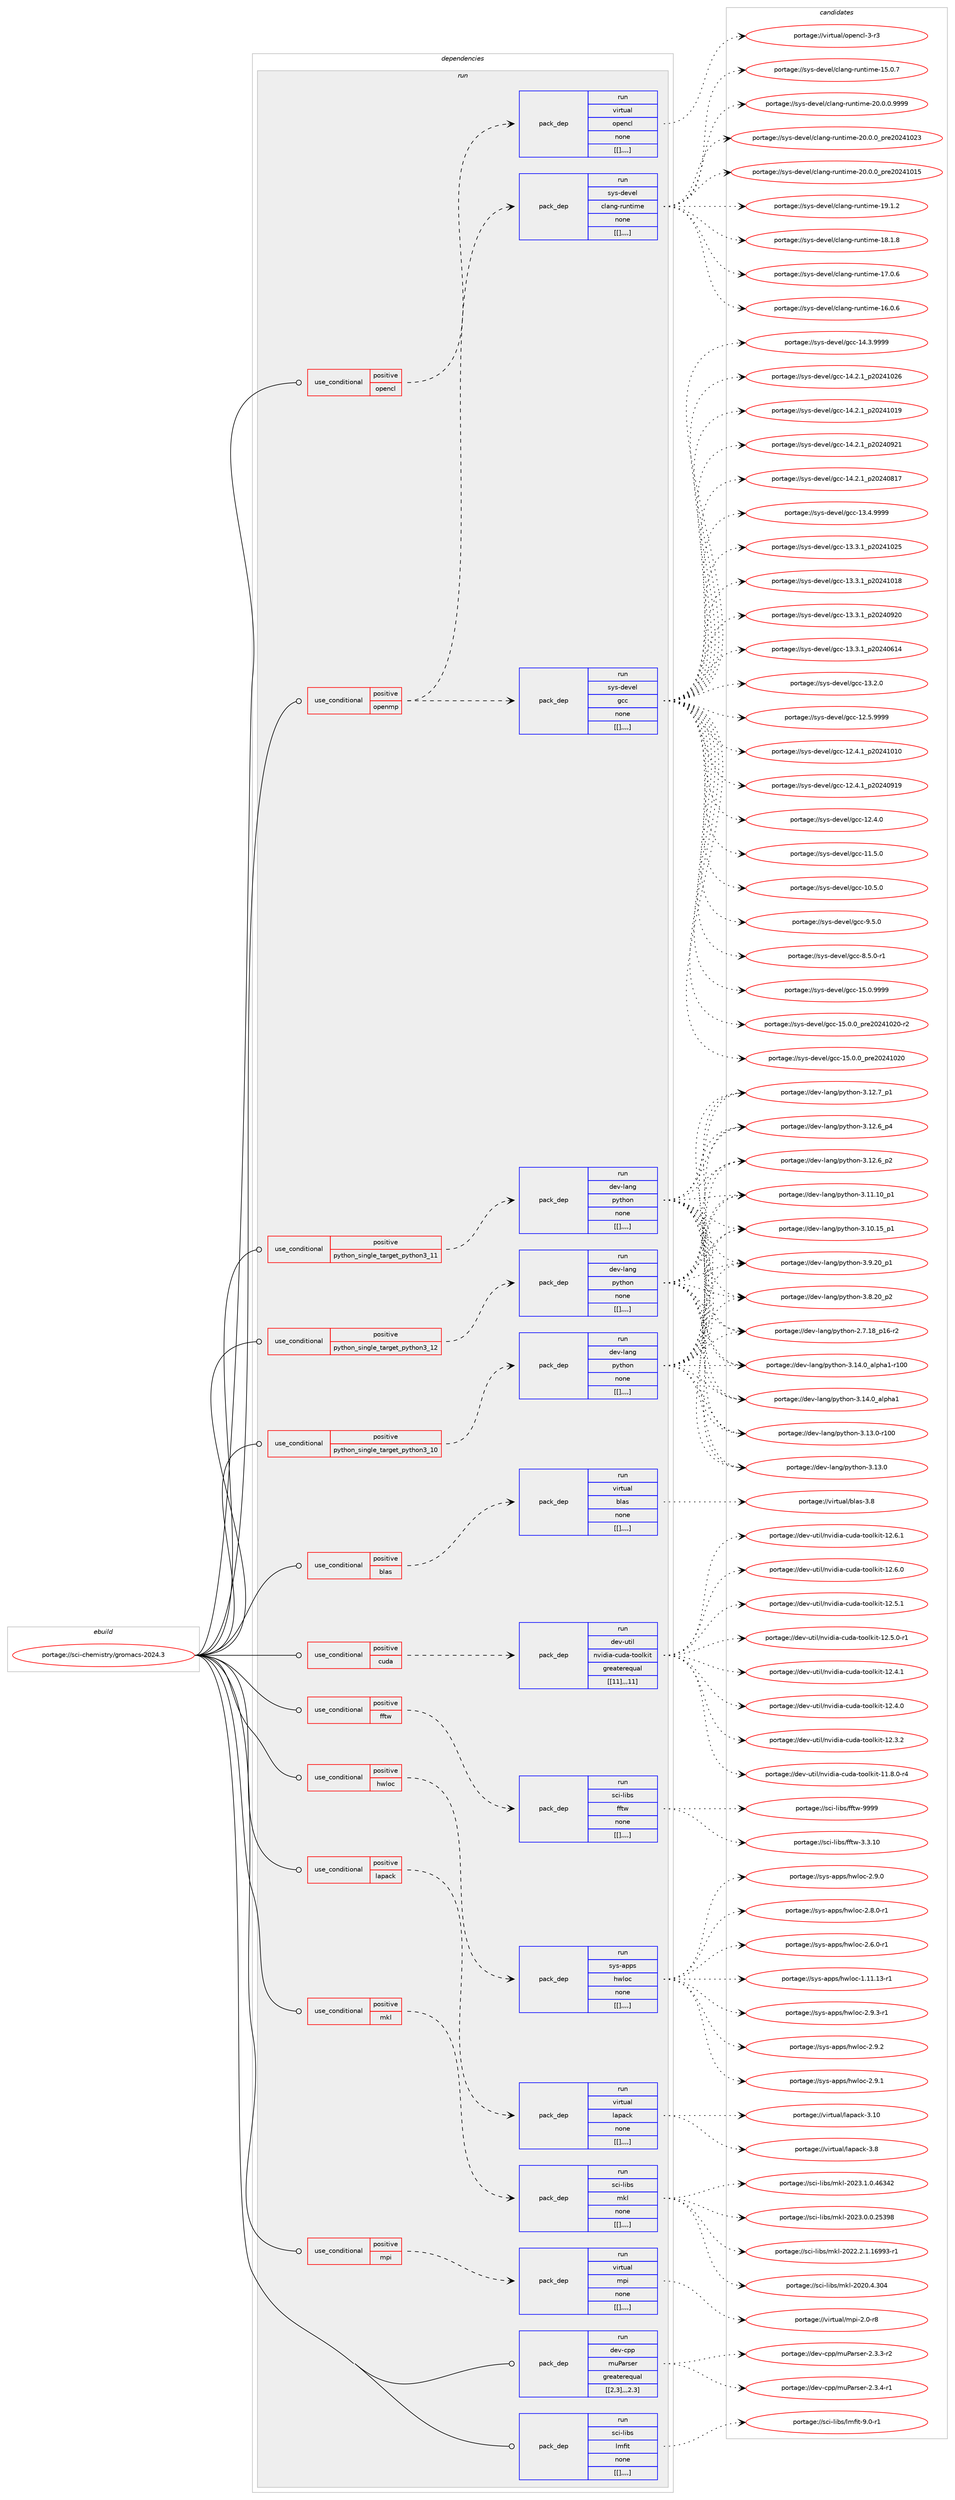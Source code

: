 digraph prolog {

# *************
# Graph options
# *************

newrank=true;
concentrate=true;
compound=true;
graph [rankdir=LR,fontname=Helvetica,fontsize=10,ranksep=1.5];#, ranksep=2.5, nodesep=0.2];
edge  [arrowhead=vee];
node  [fontname=Helvetica,fontsize=10];

# **********
# The ebuild
# **********

subgraph cluster_leftcol {
color=gray;
label=<<i>ebuild</i>>;
id [label="portage://sci-chemistry/gromacs-2024.3", color=red, width=4, href="../sci-chemistry/gromacs-2024.3.svg"];
}

# ****************
# The dependencies
# ****************

subgraph cluster_midcol {
color=gray;
label=<<i>dependencies</i>>;
subgraph cluster_compile {
fillcolor="#eeeeee";
style=filled;
label=<<i>compile</i>>;
}
subgraph cluster_compileandrun {
fillcolor="#eeeeee";
style=filled;
label=<<i>compile and run</i>>;
}
subgraph cluster_run {
fillcolor="#eeeeee";
style=filled;
label=<<i>run</i>>;
subgraph cond110581 {
dependency416835 [label=<<TABLE BORDER="0" CELLBORDER="1" CELLSPACING="0" CELLPADDING="4"><TR><TD ROWSPAN="3" CELLPADDING="10">use_conditional</TD></TR><TR><TD>positive</TD></TR><TR><TD>blas</TD></TR></TABLE>>, shape=none, color=red];
subgraph pack303150 {
dependency416843 [label=<<TABLE BORDER="0" CELLBORDER="1" CELLSPACING="0" CELLPADDING="4" WIDTH="220"><TR><TD ROWSPAN="6" CELLPADDING="30">pack_dep</TD></TR><TR><TD WIDTH="110">run</TD></TR><TR><TD>virtual</TD></TR><TR><TD>blas</TD></TR><TR><TD>none</TD></TR><TR><TD>[[],,,,]</TD></TR></TABLE>>, shape=none, color=blue];
}
dependency416835:e -> dependency416843:w [weight=20,style="dashed",arrowhead="vee"];
}
id:e -> dependency416835:w [weight=20,style="solid",arrowhead="odot"];
subgraph cond110586 {
dependency416851 [label=<<TABLE BORDER="0" CELLBORDER="1" CELLSPACING="0" CELLPADDING="4"><TR><TD ROWSPAN="3" CELLPADDING="10">use_conditional</TD></TR><TR><TD>positive</TD></TR><TR><TD>cuda</TD></TR></TABLE>>, shape=none, color=red];
subgraph pack303163 {
dependency416857 [label=<<TABLE BORDER="0" CELLBORDER="1" CELLSPACING="0" CELLPADDING="4" WIDTH="220"><TR><TD ROWSPAN="6" CELLPADDING="30">pack_dep</TD></TR><TR><TD WIDTH="110">run</TD></TR><TR><TD>dev-util</TD></TR><TR><TD>nvidia-cuda-toolkit</TD></TR><TR><TD>greaterequal</TD></TR><TR><TD>[[11],,,11]</TD></TR></TABLE>>, shape=none, color=blue];
}
dependency416851:e -> dependency416857:w [weight=20,style="dashed",arrowhead="vee"];
}
id:e -> dependency416851:w [weight=20,style="solid",arrowhead="odot"];
subgraph cond110593 {
dependency416896 [label=<<TABLE BORDER="0" CELLBORDER="1" CELLSPACING="0" CELLPADDING="4"><TR><TD ROWSPAN="3" CELLPADDING="10">use_conditional</TD></TR><TR><TD>positive</TD></TR><TR><TD>fftw</TD></TR></TABLE>>, shape=none, color=red];
subgraph pack303208 {
dependency416915 [label=<<TABLE BORDER="0" CELLBORDER="1" CELLSPACING="0" CELLPADDING="4" WIDTH="220"><TR><TD ROWSPAN="6" CELLPADDING="30">pack_dep</TD></TR><TR><TD WIDTH="110">run</TD></TR><TR><TD>sci-libs</TD></TR><TR><TD>fftw</TD></TR><TR><TD>none</TD></TR><TR><TD>[[],,,,]</TD></TR></TABLE>>, shape=none, color=blue];
}
dependency416896:e -> dependency416915:w [weight=20,style="dashed",arrowhead="vee"];
}
id:e -> dependency416896:w [weight=20,style="solid",arrowhead="odot"];
subgraph cond110609 {
dependency416945 [label=<<TABLE BORDER="0" CELLBORDER="1" CELLSPACING="0" CELLPADDING="4"><TR><TD ROWSPAN="3" CELLPADDING="10">use_conditional</TD></TR><TR><TD>positive</TD></TR><TR><TD>hwloc</TD></TR></TABLE>>, shape=none, color=red];
subgraph pack303233 {
dependency416964 [label=<<TABLE BORDER="0" CELLBORDER="1" CELLSPACING="0" CELLPADDING="4" WIDTH="220"><TR><TD ROWSPAN="6" CELLPADDING="30">pack_dep</TD></TR><TR><TD WIDTH="110">run</TD></TR><TR><TD>sys-apps</TD></TR><TR><TD>hwloc</TD></TR><TR><TD>none</TD></TR><TR><TD>[[],,,,]</TD></TR></TABLE>>, shape=none, color=blue];
}
dependency416945:e -> dependency416964:w [weight=20,style="dashed",arrowhead="vee"];
}
id:e -> dependency416945:w [weight=20,style="solid",arrowhead="odot"];
subgraph cond110628 {
dependency416976 [label=<<TABLE BORDER="0" CELLBORDER="1" CELLSPACING="0" CELLPADDING="4"><TR><TD ROWSPAN="3" CELLPADDING="10">use_conditional</TD></TR><TR><TD>positive</TD></TR><TR><TD>lapack</TD></TR></TABLE>>, shape=none, color=red];
subgraph pack303252 {
dependency416988 [label=<<TABLE BORDER="0" CELLBORDER="1" CELLSPACING="0" CELLPADDING="4" WIDTH="220"><TR><TD ROWSPAN="6" CELLPADDING="30">pack_dep</TD></TR><TR><TD WIDTH="110">run</TD></TR><TR><TD>virtual</TD></TR><TR><TD>lapack</TD></TR><TR><TD>none</TD></TR><TR><TD>[[],,,,]</TD></TR></TABLE>>, shape=none, color=blue];
}
dependency416976:e -> dependency416988:w [weight=20,style="dashed",arrowhead="vee"];
}
id:e -> dependency416976:w [weight=20,style="solid",arrowhead="odot"];
subgraph cond110661 {
dependency417050 [label=<<TABLE BORDER="0" CELLBORDER="1" CELLSPACING="0" CELLPADDING="4"><TR><TD ROWSPAN="3" CELLPADDING="10">use_conditional</TD></TR><TR><TD>positive</TD></TR><TR><TD>mkl</TD></TR></TABLE>>, shape=none, color=red];
subgraph pack303296 {
dependency417065 [label=<<TABLE BORDER="0" CELLBORDER="1" CELLSPACING="0" CELLPADDING="4" WIDTH="220"><TR><TD ROWSPAN="6" CELLPADDING="30">pack_dep</TD></TR><TR><TD WIDTH="110">run</TD></TR><TR><TD>sci-libs</TD></TR><TR><TD>mkl</TD></TR><TR><TD>none</TD></TR><TR><TD>[[],,,,]</TD></TR></TABLE>>, shape=none, color=blue];
}
dependency417050:e -> dependency417065:w [weight=20,style="dashed",arrowhead="vee"];
}
id:e -> dependency417050:w [weight=20,style="solid",arrowhead="odot"];
subgraph cond110666 {
dependency417104 [label=<<TABLE BORDER="0" CELLBORDER="1" CELLSPACING="0" CELLPADDING="4"><TR><TD ROWSPAN="3" CELLPADDING="10">use_conditional</TD></TR><TR><TD>positive</TD></TR><TR><TD>mpi</TD></TR></TABLE>>, shape=none, color=red];
subgraph pack303332 {
dependency417109 [label=<<TABLE BORDER="0" CELLBORDER="1" CELLSPACING="0" CELLPADDING="4" WIDTH="220"><TR><TD ROWSPAN="6" CELLPADDING="30">pack_dep</TD></TR><TR><TD WIDTH="110">run</TD></TR><TR><TD>virtual</TD></TR><TR><TD>mpi</TD></TR><TR><TD>none</TD></TR><TR><TD>[[],,,,]</TD></TR></TABLE>>, shape=none, color=blue];
}
dependency417104:e -> dependency417109:w [weight=20,style="dashed",arrowhead="vee"];
}
id:e -> dependency417104:w [weight=20,style="solid",arrowhead="odot"];
subgraph cond110678 {
dependency417124 [label=<<TABLE BORDER="0" CELLBORDER="1" CELLSPACING="0" CELLPADDING="4"><TR><TD ROWSPAN="3" CELLPADDING="10">use_conditional</TD></TR><TR><TD>positive</TD></TR><TR><TD>opencl</TD></TR></TABLE>>, shape=none, color=red];
subgraph pack303353 {
dependency417147 [label=<<TABLE BORDER="0" CELLBORDER="1" CELLSPACING="0" CELLPADDING="4" WIDTH="220"><TR><TD ROWSPAN="6" CELLPADDING="30">pack_dep</TD></TR><TR><TD WIDTH="110">run</TD></TR><TR><TD>virtual</TD></TR><TR><TD>opencl</TD></TR><TR><TD>none</TD></TR><TR><TD>[[],,,,]</TD></TR></TABLE>>, shape=none, color=blue];
}
dependency417124:e -> dependency417147:w [weight=20,style="dashed",arrowhead="vee"];
}
id:e -> dependency417124:w [weight=20,style="solid",arrowhead="odot"];
subgraph cond110693 {
dependency417176 [label=<<TABLE BORDER="0" CELLBORDER="1" CELLSPACING="0" CELLPADDING="4"><TR><TD ROWSPAN="3" CELLPADDING="10">use_conditional</TD></TR><TR><TD>positive</TD></TR><TR><TD>openmp</TD></TR></TABLE>>, shape=none, color=red];
subgraph pack303396 {
dependency417228 [label=<<TABLE BORDER="0" CELLBORDER="1" CELLSPACING="0" CELLPADDING="4" WIDTH="220"><TR><TD ROWSPAN="6" CELLPADDING="30">pack_dep</TD></TR><TR><TD WIDTH="110">run</TD></TR><TR><TD>sys-devel</TD></TR><TR><TD>gcc</TD></TR><TR><TD>none</TD></TR><TR><TD>[[],,,,]</TD></TR></TABLE>>, shape=none, color=blue];
}
dependency417176:e -> dependency417228:w [weight=20,style="dashed",arrowhead="vee"];
subgraph pack303431 {
dependency417248 [label=<<TABLE BORDER="0" CELLBORDER="1" CELLSPACING="0" CELLPADDING="4" WIDTH="220"><TR><TD ROWSPAN="6" CELLPADDING="30">pack_dep</TD></TR><TR><TD WIDTH="110">run</TD></TR><TR><TD>sys-devel</TD></TR><TR><TD>clang-runtime</TD></TR><TR><TD>none</TD></TR><TR><TD>[[],,,,]</TD></TR></TABLE>>, shape=none, color=blue];
}
dependency417176:e -> dependency417248:w [weight=20,style="dashed",arrowhead="vee"];
}
id:e -> dependency417176:w [weight=20,style="solid",arrowhead="odot"];
subgraph cond110717 {
dependency417279 [label=<<TABLE BORDER="0" CELLBORDER="1" CELLSPACING="0" CELLPADDING="4"><TR><TD ROWSPAN="3" CELLPADDING="10">use_conditional</TD></TR><TR><TD>positive</TD></TR><TR><TD>python_single_target_python3_10</TD></TR></TABLE>>, shape=none, color=red];
subgraph pack303461 {
dependency417296 [label=<<TABLE BORDER="0" CELLBORDER="1" CELLSPACING="0" CELLPADDING="4" WIDTH="220"><TR><TD ROWSPAN="6" CELLPADDING="30">pack_dep</TD></TR><TR><TD WIDTH="110">run</TD></TR><TR><TD>dev-lang</TD></TR><TR><TD>python</TD></TR><TR><TD>none</TD></TR><TR><TD>[[],,,,]</TD></TR></TABLE>>, shape=none, color=blue];
}
dependency417279:e -> dependency417296:w [weight=20,style="dashed",arrowhead="vee"];
}
id:e -> dependency417279:w [weight=20,style="solid",arrowhead="odot"];
subgraph cond110729 {
dependency417336 [label=<<TABLE BORDER="0" CELLBORDER="1" CELLSPACING="0" CELLPADDING="4"><TR><TD ROWSPAN="3" CELLPADDING="10">use_conditional</TD></TR><TR><TD>positive</TD></TR><TR><TD>python_single_target_python3_11</TD></TR></TABLE>>, shape=none, color=red];
subgraph pack303504 {
dependency417351 [label=<<TABLE BORDER="0" CELLBORDER="1" CELLSPACING="0" CELLPADDING="4" WIDTH="220"><TR><TD ROWSPAN="6" CELLPADDING="30">pack_dep</TD></TR><TR><TD WIDTH="110">run</TD></TR><TR><TD>dev-lang</TD></TR><TR><TD>python</TD></TR><TR><TD>none</TD></TR><TR><TD>[[],,,,]</TD></TR></TABLE>>, shape=none, color=blue];
}
dependency417336:e -> dependency417351:w [weight=20,style="dashed",arrowhead="vee"];
}
id:e -> dependency417336:w [weight=20,style="solid",arrowhead="odot"];
subgraph cond110741 {
dependency417382 [label=<<TABLE BORDER="0" CELLBORDER="1" CELLSPACING="0" CELLPADDING="4"><TR><TD ROWSPAN="3" CELLPADDING="10">use_conditional</TD></TR><TR><TD>positive</TD></TR><TR><TD>python_single_target_python3_12</TD></TR></TABLE>>, shape=none, color=red];
subgraph pack303540 {
dependency417393 [label=<<TABLE BORDER="0" CELLBORDER="1" CELLSPACING="0" CELLPADDING="4" WIDTH="220"><TR><TD ROWSPAN="6" CELLPADDING="30">pack_dep</TD></TR><TR><TD WIDTH="110">run</TD></TR><TR><TD>dev-lang</TD></TR><TR><TD>python</TD></TR><TR><TD>none</TD></TR><TR><TD>[[],,,,]</TD></TR></TABLE>>, shape=none, color=blue];
}
dependency417382:e -> dependency417393:w [weight=20,style="dashed",arrowhead="vee"];
}
id:e -> dependency417382:w [weight=20,style="solid",arrowhead="odot"];
subgraph pack303563 {
dependency417412 [label=<<TABLE BORDER="0" CELLBORDER="1" CELLSPACING="0" CELLPADDING="4" WIDTH="220"><TR><TD ROWSPAN="6" CELLPADDING="30">pack_dep</TD></TR><TR><TD WIDTH="110">run</TD></TR><TR><TD>dev-cpp</TD></TR><TR><TD>muParser</TD></TR><TR><TD>greaterequal</TD></TR><TR><TD>[[2,3],,,2.3]</TD></TR></TABLE>>, shape=none, color=blue];
}
id:e -> dependency417412:w [weight=20,style="solid",arrowhead="odot"];
subgraph pack303564 {
dependency417416 [label=<<TABLE BORDER="0" CELLBORDER="1" CELLSPACING="0" CELLPADDING="4" WIDTH="220"><TR><TD ROWSPAN="6" CELLPADDING="30">pack_dep</TD></TR><TR><TD WIDTH="110">run</TD></TR><TR><TD>sci-libs</TD></TR><TR><TD>lmfit</TD></TR><TR><TD>none</TD></TR><TR><TD>[[],,,,]</TD></TR></TABLE>>, shape=none, color=blue];
}
id:e -> dependency417416:w [weight=20,style="solid",arrowhead="odot"];
}
}

# **************
# The candidates
# **************

subgraph cluster_choices {
rank=same;
color=gray;
label=<<i>candidates</i>>;

subgraph choice303232 {
color=black;
nodesep=1;
choice1181051141161179710847981089711545514656 [label="portage://virtual/blas-3.8", color=red, width=4,href="../virtual/blas-3.8.svg"];
dependency416843:e -> choice1181051141161179710847981089711545514656:w [style=dotted,weight="100"];
}
subgraph choice303234 {
color=black;
nodesep=1;
choice1001011184511711610510847110118105100105974599117100974511611111110810710511645495046544649 [label="portage://dev-util/nvidia-cuda-toolkit-12.6.1", color=red, width=4,href="../dev-util/nvidia-cuda-toolkit-12.6.1.svg"];
choice1001011184511711610510847110118105100105974599117100974511611111110810710511645495046544648 [label="portage://dev-util/nvidia-cuda-toolkit-12.6.0", color=red, width=4,href="../dev-util/nvidia-cuda-toolkit-12.6.0.svg"];
choice1001011184511711610510847110118105100105974599117100974511611111110810710511645495046534649 [label="portage://dev-util/nvidia-cuda-toolkit-12.5.1", color=red, width=4,href="../dev-util/nvidia-cuda-toolkit-12.5.1.svg"];
choice10010111845117116105108471101181051001059745991171009745116111111108107105116454950465346484511449 [label="portage://dev-util/nvidia-cuda-toolkit-12.5.0-r1", color=red, width=4,href="../dev-util/nvidia-cuda-toolkit-12.5.0-r1.svg"];
choice1001011184511711610510847110118105100105974599117100974511611111110810710511645495046524649 [label="portage://dev-util/nvidia-cuda-toolkit-12.4.1", color=red, width=4,href="../dev-util/nvidia-cuda-toolkit-12.4.1.svg"];
choice1001011184511711610510847110118105100105974599117100974511611111110810710511645495046524648 [label="portage://dev-util/nvidia-cuda-toolkit-12.4.0", color=red, width=4,href="../dev-util/nvidia-cuda-toolkit-12.4.0.svg"];
choice1001011184511711610510847110118105100105974599117100974511611111110810710511645495046514650 [label="portage://dev-util/nvidia-cuda-toolkit-12.3.2", color=red, width=4,href="../dev-util/nvidia-cuda-toolkit-12.3.2.svg"];
choice10010111845117116105108471101181051001059745991171009745116111111108107105116454949465646484511452 [label="portage://dev-util/nvidia-cuda-toolkit-11.8.0-r4", color=red, width=4,href="../dev-util/nvidia-cuda-toolkit-11.8.0-r4.svg"];
dependency416857:e -> choice1001011184511711610510847110118105100105974599117100974511611111110810710511645495046544649:w [style=dotted,weight="100"];
dependency416857:e -> choice1001011184511711610510847110118105100105974599117100974511611111110810710511645495046544648:w [style=dotted,weight="100"];
dependency416857:e -> choice1001011184511711610510847110118105100105974599117100974511611111110810710511645495046534649:w [style=dotted,weight="100"];
dependency416857:e -> choice10010111845117116105108471101181051001059745991171009745116111111108107105116454950465346484511449:w [style=dotted,weight="100"];
dependency416857:e -> choice1001011184511711610510847110118105100105974599117100974511611111110810710511645495046524649:w [style=dotted,weight="100"];
dependency416857:e -> choice1001011184511711610510847110118105100105974599117100974511611111110810710511645495046524648:w [style=dotted,weight="100"];
dependency416857:e -> choice1001011184511711610510847110118105100105974599117100974511611111110810710511645495046514650:w [style=dotted,weight="100"];
dependency416857:e -> choice10010111845117116105108471101181051001059745991171009745116111111108107105116454949465646484511452:w [style=dotted,weight="100"];
}
subgraph choice303242 {
color=black;
nodesep=1;
choice115991054510810598115471021021161194557575757 [label="portage://sci-libs/fftw-9999", color=red, width=4,href="../sci-libs/fftw-9999.svg"];
choice1159910545108105981154710210211611945514651464948 [label="portage://sci-libs/fftw-3.3.10", color=red, width=4,href="../sci-libs/fftw-3.3.10.svg"];
dependency416915:e -> choice115991054510810598115471021021161194557575757:w [style=dotted,weight="100"];
dependency416915:e -> choice1159910545108105981154710210211611945514651464948:w [style=dotted,weight="100"];
}
subgraph choice303260 {
color=black;
nodesep=1;
choice115121115459711211211547104119108111994550465746514511449 [label="portage://sys-apps/hwloc-2.9.3-r1", color=red, width=4,href="../sys-apps/hwloc-2.9.3-r1.svg"];
choice11512111545971121121154710411910811199455046574650 [label="portage://sys-apps/hwloc-2.9.2", color=red, width=4,href="../sys-apps/hwloc-2.9.2.svg"];
choice11512111545971121121154710411910811199455046574649 [label="portage://sys-apps/hwloc-2.9.1", color=red, width=4,href="../sys-apps/hwloc-2.9.1.svg"];
choice11512111545971121121154710411910811199455046574648 [label="portage://sys-apps/hwloc-2.9.0", color=red, width=4,href="../sys-apps/hwloc-2.9.0.svg"];
choice115121115459711211211547104119108111994550465646484511449 [label="portage://sys-apps/hwloc-2.8.0-r1", color=red, width=4,href="../sys-apps/hwloc-2.8.0-r1.svg"];
choice115121115459711211211547104119108111994550465446484511449 [label="portage://sys-apps/hwloc-2.6.0-r1", color=red, width=4,href="../sys-apps/hwloc-2.6.0-r1.svg"];
choice1151211154597112112115471041191081119945494649494649514511449 [label="portage://sys-apps/hwloc-1.11.13-r1", color=red, width=4,href="../sys-apps/hwloc-1.11.13-r1.svg"];
dependency416964:e -> choice115121115459711211211547104119108111994550465746514511449:w [style=dotted,weight="100"];
dependency416964:e -> choice11512111545971121121154710411910811199455046574650:w [style=dotted,weight="100"];
dependency416964:e -> choice11512111545971121121154710411910811199455046574649:w [style=dotted,weight="100"];
dependency416964:e -> choice11512111545971121121154710411910811199455046574648:w [style=dotted,weight="100"];
dependency416964:e -> choice115121115459711211211547104119108111994550465646484511449:w [style=dotted,weight="100"];
dependency416964:e -> choice115121115459711211211547104119108111994550465446484511449:w [style=dotted,weight="100"];
dependency416964:e -> choice1151211154597112112115471041191081119945494649494649514511449:w [style=dotted,weight="100"];
}
subgraph choice303274 {
color=black;
nodesep=1;
choice11810511411611797108471089711297991074551464948 [label="portage://virtual/lapack-3.10", color=red, width=4,href="../virtual/lapack-3.10.svg"];
choice118105114116117971084710897112979910745514656 [label="portage://virtual/lapack-3.8", color=red, width=4,href="../virtual/lapack-3.8.svg"];
dependency416988:e -> choice11810511411611797108471089711297991074551464948:w [style=dotted,weight="100"];
dependency416988:e -> choice118105114116117971084710897112979910745514656:w [style=dotted,weight="100"];
}
subgraph choice303276 {
color=black;
nodesep=1;
choice11599105451081059811547109107108455048505146494648465254515250 [label="portage://sci-libs/mkl-2023.1.0.46342", color=red, width=4,href="../sci-libs/mkl-2023.1.0.46342.svg"];
choice11599105451081059811547109107108455048505146484648465053515756 [label="portage://sci-libs/mkl-2023.0.0.25398", color=red, width=4,href="../sci-libs/mkl-2023.0.0.25398.svg"];
choice115991054510810598115471091071084550485050465046494649545757514511449 [label="portage://sci-libs/mkl-2022.2.1.16993-r1", color=red, width=4,href="../sci-libs/mkl-2022.2.1.16993-r1.svg"];
choice115991054510810598115471091071084550485048465246514852 [label="portage://sci-libs/mkl-2020.4.304", color=red, width=4,href="../sci-libs/mkl-2020.4.304.svg"];
dependency417065:e -> choice11599105451081059811547109107108455048505146494648465254515250:w [style=dotted,weight="100"];
dependency417065:e -> choice11599105451081059811547109107108455048505146484648465053515756:w [style=dotted,weight="100"];
dependency417065:e -> choice115991054510810598115471091071084550485050465046494649545757514511449:w [style=dotted,weight="100"];
dependency417065:e -> choice115991054510810598115471091071084550485048465246514852:w [style=dotted,weight="100"];
}
subgraph choice303316 {
color=black;
nodesep=1;
choice1181051141161179710847109112105455046484511456 [label="portage://virtual/mpi-2.0-r8", color=red, width=4,href="../virtual/mpi-2.0-r8.svg"];
dependency417109:e -> choice1181051141161179710847109112105455046484511456:w [style=dotted,weight="100"];
}
subgraph choice303317 {
color=black;
nodesep=1;
choice11810511411611797108471111121011109910845514511451 [label="portage://virtual/opencl-3-r3", color=red, width=4,href="../virtual/opencl-3-r3.svg"];
dependency417147:e -> choice11810511411611797108471111121011109910845514511451:w [style=dotted,weight="100"];
}
subgraph choice303329 {
color=black;
nodesep=1;
choice1151211154510010111810110847103999945495346484657575757 [label="portage://sys-devel/gcc-15.0.9999", color=red, width=4,href="../sys-devel/gcc-15.0.9999.svg"];
choice11512111545100101118101108471039999454953464846489511211410150485052494850484511450 [label="portage://sys-devel/gcc-15.0.0_pre20241020-r2", color=red, width=4,href="../sys-devel/gcc-15.0.0_pre20241020-r2.svg"];
choice1151211154510010111810110847103999945495346484648951121141015048505249485048 [label="portage://sys-devel/gcc-15.0.0_pre20241020", color=red, width=4,href="../sys-devel/gcc-15.0.0_pre20241020.svg"];
choice1151211154510010111810110847103999945495246514657575757 [label="portage://sys-devel/gcc-14.3.9999", color=red, width=4,href="../sys-devel/gcc-14.3.9999.svg"];
choice1151211154510010111810110847103999945495246504649951125048505249485054 [label="portage://sys-devel/gcc-14.2.1_p20241026", color=red, width=4,href="../sys-devel/gcc-14.2.1_p20241026.svg"];
choice1151211154510010111810110847103999945495246504649951125048505249484957 [label="portage://sys-devel/gcc-14.2.1_p20241019", color=red, width=4,href="../sys-devel/gcc-14.2.1_p20241019.svg"];
choice1151211154510010111810110847103999945495246504649951125048505248575049 [label="portage://sys-devel/gcc-14.2.1_p20240921", color=red, width=4,href="../sys-devel/gcc-14.2.1_p20240921.svg"];
choice1151211154510010111810110847103999945495246504649951125048505248564955 [label="portage://sys-devel/gcc-14.2.1_p20240817", color=red, width=4,href="../sys-devel/gcc-14.2.1_p20240817.svg"];
choice1151211154510010111810110847103999945495146524657575757 [label="portage://sys-devel/gcc-13.4.9999", color=red, width=4,href="../sys-devel/gcc-13.4.9999.svg"];
choice1151211154510010111810110847103999945495146514649951125048505249485053 [label="portage://sys-devel/gcc-13.3.1_p20241025", color=red, width=4,href="../sys-devel/gcc-13.3.1_p20241025.svg"];
choice1151211154510010111810110847103999945495146514649951125048505249484956 [label="portage://sys-devel/gcc-13.3.1_p20241018", color=red, width=4,href="../sys-devel/gcc-13.3.1_p20241018.svg"];
choice1151211154510010111810110847103999945495146514649951125048505248575048 [label="portage://sys-devel/gcc-13.3.1_p20240920", color=red, width=4,href="../sys-devel/gcc-13.3.1_p20240920.svg"];
choice1151211154510010111810110847103999945495146514649951125048505248544952 [label="portage://sys-devel/gcc-13.3.1_p20240614", color=red, width=4,href="../sys-devel/gcc-13.3.1_p20240614.svg"];
choice1151211154510010111810110847103999945495146504648 [label="portage://sys-devel/gcc-13.2.0", color=red, width=4,href="../sys-devel/gcc-13.2.0.svg"];
choice1151211154510010111810110847103999945495046534657575757 [label="portage://sys-devel/gcc-12.5.9999", color=red, width=4,href="../sys-devel/gcc-12.5.9999.svg"];
choice1151211154510010111810110847103999945495046524649951125048505249484948 [label="portage://sys-devel/gcc-12.4.1_p20241010", color=red, width=4,href="../sys-devel/gcc-12.4.1_p20241010.svg"];
choice1151211154510010111810110847103999945495046524649951125048505248574957 [label="portage://sys-devel/gcc-12.4.1_p20240919", color=red, width=4,href="../sys-devel/gcc-12.4.1_p20240919.svg"];
choice1151211154510010111810110847103999945495046524648 [label="portage://sys-devel/gcc-12.4.0", color=red, width=4,href="../sys-devel/gcc-12.4.0.svg"];
choice1151211154510010111810110847103999945494946534648 [label="portage://sys-devel/gcc-11.5.0", color=red, width=4,href="../sys-devel/gcc-11.5.0.svg"];
choice1151211154510010111810110847103999945494846534648 [label="portage://sys-devel/gcc-10.5.0", color=red, width=4,href="../sys-devel/gcc-10.5.0.svg"];
choice11512111545100101118101108471039999455746534648 [label="portage://sys-devel/gcc-9.5.0", color=red, width=4,href="../sys-devel/gcc-9.5.0.svg"];
choice115121115451001011181011084710399994556465346484511449 [label="portage://sys-devel/gcc-8.5.0-r1", color=red, width=4,href="../sys-devel/gcc-8.5.0-r1.svg"];
dependency417228:e -> choice1151211154510010111810110847103999945495346484657575757:w [style=dotted,weight="100"];
dependency417228:e -> choice11512111545100101118101108471039999454953464846489511211410150485052494850484511450:w [style=dotted,weight="100"];
dependency417228:e -> choice1151211154510010111810110847103999945495346484648951121141015048505249485048:w [style=dotted,weight="100"];
dependency417228:e -> choice1151211154510010111810110847103999945495246514657575757:w [style=dotted,weight="100"];
dependency417228:e -> choice1151211154510010111810110847103999945495246504649951125048505249485054:w [style=dotted,weight="100"];
dependency417228:e -> choice1151211154510010111810110847103999945495246504649951125048505249484957:w [style=dotted,weight="100"];
dependency417228:e -> choice1151211154510010111810110847103999945495246504649951125048505248575049:w [style=dotted,weight="100"];
dependency417228:e -> choice1151211154510010111810110847103999945495246504649951125048505248564955:w [style=dotted,weight="100"];
dependency417228:e -> choice1151211154510010111810110847103999945495146524657575757:w [style=dotted,weight="100"];
dependency417228:e -> choice1151211154510010111810110847103999945495146514649951125048505249485053:w [style=dotted,weight="100"];
dependency417228:e -> choice1151211154510010111810110847103999945495146514649951125048505249484956:w [style=dotted,weight="100"];
dependency417228:e -> choice1151211154510010111810110847103999945495146514649951125048505248575048:w [style=dotted,weight="100"];
dependency417228:e -> choice1151211154510010111810110847103999945495146514649951125048505248544952:w [style=dotted,weight="100"];
dependency417228:e -> choice1151211154510010111810110847103999945495146504648:w [style=dotted,weight="100"];
dependency417228:e -> choice1151211154510010111810110847103999945495046534657575757:w [style=dotted,weight="100"];
dependency417228:e -> choice1151211154510010111810110847103999945495046524649951125048505249484948:w [style=dotted,weight="100"];
dependency417228:e -> choice1151211154510010111810110847103999945495046524649951125048505248574957:w [style=dotted,weight="100"];
dependency417228:e -> choice1151211154510010111810110847103999945495046524648:w [style=dotted,weight="100"];
dependency417228:e -> choice1151211154510010111810110847103999945494946534648:w [style=dotted,weight="100"];
dependency417228:e -> choice1151211154510010111810110847103999945494846534648:w [style=dotted,weight="100"];
dependency417228:e -> choice11512111545100101118101108471039999455746534648:w [style=dotted,weight="100"];
dependency417228:e -> choice115121115451001011181011084710399994556465346484511449:w [style=dotted,weight="100"];
}
subgraph choice303354 {
color=black;
nodesep=1;
choice1151211154510010111810110847991089711010345114117110116105109101455048464846484657575757 [label="portage://sys-devel/clang-runtime-20.0.0.9999", color=red, width=4,href="../sys-devel/clang-runtime-20.0.0.9999.svg"];
choice115121115451001011181011084799108971101034511411711011610510910145504846484648951121141015048505249485051 [label="portage://sys-devel/clang-runtime-20.0.0_pre20241023", color=red, width=4,href="../sys-devel/clang-runtime-20.0.0_pre20241023.svg"];
choice115121115451001011181011084799108971101034511411711011610510910145504846484648951121141015048505249484953 [label="portage://sys-devel/clang-runtime-20.0.0_pre20241015", color=red, width=4,href="../sys-devel/clang-runtime-20.0.0_pre20241015.svg"];
choice115121115451001011181011084799108971101034511411711011610510910145495746494650 [label="portage://sys-devel/clang-runtime-19.1.2", color=red, width=4,href="../sys-devel/clang-runtime-19.1.2.svg"];
choice115121115451001011181011084799108971101034511411711011610510910145495646494656 [label="portage://sys-devel/clang-runtime-18.1.8", color=red, width=4,href="../sys-devel/clang-runtime-18.1.8.svg"];
choice115121115451001011181011084799108971101034511411711011610510910145495546484654 [label="portage://sys-devel/clang-runtime-17.0.6", color=red, width=4,href="../sys-devel/clang-runtime-17.0.6.svg"];
choice115121115451001011181011084799108971101034511411711011610510910145495446484654 [label="portage://sys-devel/clang-runtime-16.0.6", color=red, width=4,href="../sys-devel/clang-runtime-16.0.6.svg"];
choice115121115451001011181011084799108971101034511411711011610510910145495346484655 [label="portage://sys-devel/clang-runtime-15.0.7", color=red, width=4,href="../sys-devel/clang-runtime-15.0.7.svg"];
dependency417248:e -> choice1151211154510010111810110847991089711010345114117110116105109101455048464846484657575757:w [style=dotted,weight="100"];
dependency417248:e -> choice115121115451001011181011084799108971101034511411711011610510910145504846484648951121141015048505249485051:w [style=dotted,weight="100"];
dependency417248:e -> choice115121115451001011181011084799108971101034511411711011610510910145504846484648951121141015048505249484953:w [style=dotted,weight="100"];
dependency417248:e -> choice115121115451001011181011084799108971101034511411711011610510910145495746494650:w [style=dotted,weight="100"];
dependency417248:e -> choice115121115451001011181011084799108971101034511411711011610510910145495646494656:w [style=dotted,weight="100"];
dependency417248:e -> choice115121115451001011181011084799108971101034511411711011610510910145495546484654:w [style=dotted,weight="100"];
dependency417248:e -> choice115121115451001011181011084799108971101034511411711011610510910145495446484654:w [style=dotted,weight="100"];
dependency417248:e -> choice115121115451001011181011084799108971101034511411711011610510910145495346484655:w [style=dotted,weight="100"];
}
subgraph choice303371 {
color=black;
nodesep=1;
choice100101118451089711010347112121116104111110455146495246489597108112104974945114494848 [label="portage://dev-lang/python-3.14.0_alpha1-r100", color=red, width=4,href="../dev-lang/python-3.14.0_alpha1-r100.svg"];
choice1001011184510897110103471121211161041111104551464952464895971081121049749 [label="portage://dev-lang/python-3.14.0_alpha1", color=red, width=4,href="../dev-lang/python-3.14.0_alpha1.svg"];
choice1001011184510897110103471121211161041111104551464951464845114494848 [label="portage://dev-lang/python-3.13.0-r100", color=red, width=4,href="../dev-lang/python-3.13.0-r100.svg"];
choice10010111845108971101034711212111610411111045514649514648 [label="portage://dev-lang/python-3.13.0", color=red, width=4,href="../dev-lang/python-3.13.0.svg"];
choice100101118451089711010347112121116104111110455146495046559511249 [label="portage://dev-lang/python-3.12.7_p1", color=red, width=4,href="../dev-lang/python-3.12.7_p1.svg"];
choice100101118451089711010347112121116104111110455146495046549511252 [label="portage://dev-lang/python-3.12.6_p4", color=red, width=4,href="../dev-lang/python-3.12.6_p4.svg"];
choice100101118451089711010347112121116104111110455146495046549511250 [label="portage://dev-lang/python-3.12.6_p2", color=red, width=4,href="../dev-lang/python-3.12.6_p2.svg"];
choice10010111845108971101034711212111610411111045514649494649489511249 [label="portage://dev-lang/python-3.11.10_p1", color=red, width=4,href="../dev-lang/python-3.11.10_p1.svg"];
choice10010111845108971101034711212111610411111045514649484649539511249 [label="portage://dev-lang/python-3.10.15_p1", color=red, width=4,href="../dev-lang/python-3.10.15_p1.svg"];
choice100101118451089711010347112121116104111110455146574650489511249 [label="portage://dev-lang/python-3.9.20_p1", color=red, width=4,href="../dev-lang/python-3.9.20_p1.svg"];
choice100101118451089711010347112121116104111110455146564650489511250 [label="portage://dev-lang/python-3.8.20_p2", color=red, width=4,href="../dev-lang/python-3.8.20_p2.svg"];
choice100101118451089711010347112121116104111110455046554649569511249544511450 [label="portage://dev-lang/python-2.7.18_p16-r2", color=red, width=4,href="../dev-lang/python-2.7.18_p16-r2.svg"];
dependency417296:e -> choice100101118451089711010347112121116104111110455146495246489597108112104974945114494848:w [style=dotted,weight="100"];
dependency417296:e -> choice1001011184510897110103471121211161041111104551464952464895971081121049749:w [style=dotted,weight="100"];
dependency417296:e -> choice1001011184510897110103471121211161041111104551464951464845114494848:w [style=dotted,weight="100"];
dependency417296:e -> choice10010111845108971101034711212111610411111045514649514648:w [style=dotted,weight="100"];
dependency417296:e -> choice100101118451089711010347112121116104111110455146495046559511249:w [style=dotted,weight="100"];
dependency417296:e -> choice100101118451089711010347112121116104111110455146495046549511252:w [style=dotted,weight="100"];
dependency417296:e -> choice100101118451089711010347112121116104111110455146495046549511250:w [style=dotted,weight="100"];
dependency417296:e -> choice10010111845108971101034711212111610411111045514649494649489511249:w [style=dotted,weight="100"];
dependency417296:e -> choice10010111845108971101034711212111610411111045514649484649539511249:w [style=dotted,weight="100"];
dependency417296:e -> choice100101118451089711010347112121116104111110455146574650489511249:w [style=dotted,weight="100"];
dependency417296:e -> choice100101118451089711010347112121116104111110455146564650489511250:w [style=dotted,weight="100"];
dependency417296:e -> choice100101118451089711010347112121116104111110455046554649569511249544511450:w [style=dotted,weight="100"];
}
subgraph choice303384 {
color=black;
nodesep=1;
choice100101118451089711010347112121116104111110455146495246489597108112104974945114494848 [label="portage://dev-lang/python-3.14.0_alpha1-r100", color=red, width=4,href="../dev-lang/python-3.14.0_alpha1-r100.svg"];
choice1001011184510897110103471121211161041111104551464952464895971081121049749 [label="portage://dev-lang/python-3.14.0_alpha1", color=red, width=4,href="../dev-lang/python-3.14.0_alpha1.svg"];
choice1001011184510897110103471121211161041111104551464951464845114494848 [label="portage://dev-lang/python-3.13.0-r100", color=red, width=4,href="../dev-lang/python-3.13.0-r100.svg"];
choice10010111845108971101034711212111610411111045514649514648 [label="portage://dev-lang/python-3.13.0", color=red, width=4,href="../dev-lang/python-3.13.0.svg"];
choice100101118451089711010347112121116104111110455146495046559511249 [label="portage://dev-lang/python-3.12.7_p1", color=red, width=4,href="../dev-lang/python-3.12.7_p1.svg"];
choice100101118451089711010347112121116104111110455146495046549511252 [label="portage://dev-lang/python-3.12.6_p4", color=red, width=4,href="../dev-lang/python-3.12.6_p4.svg"];
choice100101118451089711010347112121116104111110455146495046549511250 [label="portage://dev-lang/python-3.12.6_p2", color=red, width=4,href="../dev-lang/python-3.12.6_p2.svg"];
choice10010111845108971101034711212111610411111045514649494649489511249 [label="portage://dev-lang/python-3.11.10_p1", color=red, width=4,href="../dev-lang/python-3.11.10_p1.svg"];
choice10010111845108971101034711212111610411111045514649484649539511249 [label="portage://dev-lang/python-3.10.15_p1", color=red, width=4,href="../dev-lang/python-3.10.15_p1.svg"];
choice100101118451089711010347112121116104111110455146574650489511249 [label="portage://dev-lang/python-3.9.20_p1", color=red, width=4,href="../dev-lang/python-3.9.20_p1.svg"];
choice100101118451089711010347112121116104111110455146564650489511250 [label="portage://dev-lang/python-3.8.20_p2", color=red, width=4,href="../dev-lang/python-3.8.20_p2.svg"];
choice100101118451089711010347112121116104111110455046554649569511249544511450 [label="portage://dev-lang/python-2.7.18_p16-r2", color=red, width=4,href="../dev-lang/python-2.7.18_p16-r2.svg"];
dependency417351:e -> choice100101118451089711010347112121116104111110455146495246489597108112104974945114494848:w [style=dotted,weight="100"];
dependency417351:e -> choice1001011184510897110103471121211161041111104551464952464895971081121049749:w [style=dotted,weight="100"];
dependency417351:e -> choice1001011184510897110103471121211161041111104551464951464845114494848:w [style=dotted,weight="100"];
dependency417351:e -> choice10010111845108971101034711212111610411111045514649514648:w [style=dotted,weight="100"];
dependency417351:e -> choice100101118451089711010347112121116104111110455146495046559511249:w [style=dotted,weight="100"];
dependency417351:e -> choice100101118451089711010347112121116104111110455146495046549511252:w [style=dotted,weight="100"];
dependency417351:e -> choice100101118451089711010347112121116104111110455146495046549511250:w [style=dotted,weight="100"];
dependency417351:e -> choice10010111845108971101034711212111610411111045514649494649489511249:w [style=dotted,weight="100"];
dependency417351:e -> choice10010111845108971101034711212111610411111045514649484649539511249:w [style=dotted,weight="100"];
dependency417351:e -> choice100101118451089711010347112121116104111110455146574650489511249:w [style=dotted,weight="100"];
dependency417351:e -> choice100101118451089711010347112121116104111110455146564650489511250:w [style=dotted,weight="100"];
dependency417351:e -> choice100101118451089711010347112121116104111110455046554649569511249544511450:w [style=dotted,weight="100"];
}
subgraph choice303396 {
color=black;
nodesep=1;
choice100101118451089711010347112121116104111110455146495246489597108112104974945114494848 [label="portage://dev-lang/python-3.14.0_alpha1-r100", color=red, width=4,href="../dev-lang/python-3.14.0_alpha1-r100.svg"];
choice1001011184510897110103471121211161041111104551464952464895971081121049749 [label="portage://dev-lang/python-3.14.0_alpha1", color=red, width=4,href="../dev-lang/python-3.14.0_alpha1.svg"];
choice1001011184510897110103471121211161041111104551464951464845114494848 [label="portage://dev-lang/python-3.13.0-r100", color=red, width=4,href="../dev-lang/python-3.13.0-r100.svg"];
choice10010111845108971101034711212111610411111045514649514648 [label="portage://dev-lang/python-3.13.0", color=red, width=4,href="../dev-lang/python-3.13.0.svg"];
choice100101118451089711010347112121116104111110455146495046559511249 [label="portage://dev-lang/python-3.12.7_p1", color=red, width=4,href="../dev-lang/python-3.12.7_p1.svg"];
choice100101118451089711010347112121116104111110455146495046549511252 [label="portage://dev-lang/python-3.12.6_p4", color=red, width=4,href="../dev-lang/python-3.12.6_p4.svg"];
choice100101118451089711010347112121116104111110455146495046549511250 [label="portage://dev-lang/python-3.12.6_p2", color=red, width=4,href="../dev-lang/python-3.12.6_p2.svg"];
choice10010111845108971101034711212111610411111045514649494649489511249 [label="portage://dev-lang/python-3.11.10_p1", color=red, width=4,href="../dev-lang/python-3.11.10_p1.svg"];
choice10010111845108971101034711212111610411111045514649484649539511249 [label="portage://dev-lang/python-3.10.15_p1", color=red, width=4,href="../dev-lang/python-3.10.15_p1.svg"];
choice100101118451089711010347112121116104111110455146574650489511249 [label="portage://dev-lang/python-3.9.20_p1", color=red, width=4,href="../dev-lang/python-3.9.20_p1.svg"];
choice100101118451089711010347112121116104111110455146564650489511250 [label="portage://dev-lang/python-3.8.20_p2", color=red, width=4,href="../dev-lang/python-3.8.20_p2.svg"];
choice100101118451089711010347112121116104111110455046554649569511249544511450 [label="portage://dev-lang/python-2.7.18_p16-r2", color=red, width=4,href="../dev-lang/python-2.7.18_p16-r2.svg"];
dependency417393:e -> choice100101118451089711010347112121116104111110455146495246489597108112104974945114494848:w [style=dotted,weight="100"];
dependency417393:e -> choice1001011184510897110103471121211161041111104551464952464895971081121049749:w [style=dotted,weight="100"];
dependency417393:e -> choice1001011184510897110103471121211161041111104551464951464845114494848:w [style=dotted,weight="100"];
dependency417393:e -> choice10010111845108971101034711212111610411111045514649514648:w [style=dotted,weight="100"];
dependency417393:e -> choice100101118451089711010347112121116104111110455146495046559511249:w [style=dotted,weight="100"];
dependency417393:e -> choice100101118451089711010347112121116104111110455146495046549511252:w [style=dotted,weight="100"];
dependency417393:e -> choice100101118451089711010347112121116104111110455146495046549511250:w [style=dotted,weight="100"];
dependency417393:e -> choice10010111845108971101034711212111610411111045514649494649489511249:w [style=dotted,weight="100"];
dependency417393:e -> choice10010111845108971101034711212111610411111045514649484649539511249:w [style=dotted,weight="100"];
dependency417393:e -> choice100101118451089711010347112121116104111110455146574650489511249:w [style=dotted,weight="100"];
dependency417393:e -> choice100101118451089711010347112121116104111110455146564650489511250:w [style=dotted,weight="100"];
dependency417393:e -> choice100101118451089711010347112121116104111110455046554649569511249544511450:w [style=dotted,weight="100"];
}
subgraph choice303404 {
color=black;
nodesep=1;
choice10010111845991121124710911780971141151011144550465146524511449 [label="portage://dev-cpp/muParser-2.3.4-r1", color=red, width=4,href="../dev-cpp/muParser-2.3.4-r1.svg"];
choice10010111845991121124710911780971141151011144550465146514511450 [label="portage://dev-cpp/muParser-2.3.3-r2", color=red, width=4,href="../dev-cpp/muParser-2.3.3-r2.svg"];
dependency417412:e -> choice10010111845991121124710911780971141151011144550465146524511449:w [style=dotted,weight="100"];
dependency417412:e -> choice10010111845991121124710911780971141151011144550465146514511450:w [style=dotted,weight="100"];
}
subgraph choice303406 {
color=black;
nodesep=1;
choice11599105451081059811547108109102105116455746484511449 [label="portage://sci-libs/lmfit-9.0-r1", color=red, width=4,href="../sci-libs/lmfit-9.0-r1.svg"];
dependency417416:e -> choice11599105451081059811547108109102105116455746484511449:w [style=dotted,weight="100"];
}
}

}
